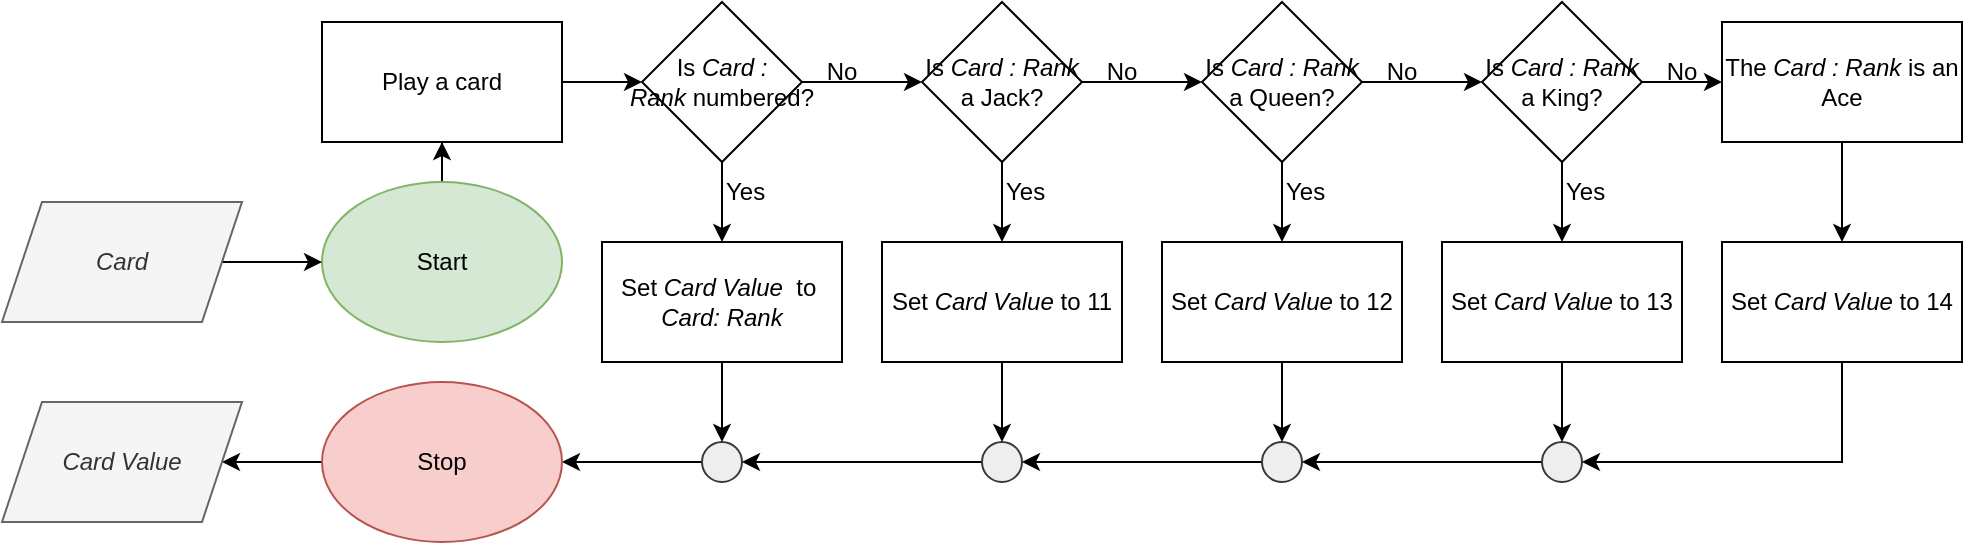 <mxfile version="23.1.0" type="github">
  <diagram name="Page-1" id="rtp6pEHmskwISwCVw-3q">
    <mxGraphModel dx="1444" dy="835" grid="1" gridSize="10" guides="1" tooltips="1" connect="1" arrows="1" fold="1" page="1" pageScale="1" pageWidth="850" pageHeight="1100" math="0" shadow="0">
      <root>
        <mxCell id="0" />
        <mxCell id="1" parent="0" />
        <mxCell id="0fqbLqXw064CDc268wIB-50" value="" style="edgeStyle=orthogonalEdgeStyle;rounded=0;orthogonalLoop=1;jettySize=auto;html=1;" edge="1" parent="1" source="0fqbLqXw064CDc268wIB-2" target="0fqbLqXw064CDc268wIB-3">
          <mxGeometry relative="1" as="geometry" />
        </mxCell>
        <mxCell id="0fqbLqXw064CDc268wIB-2" value="Start" style="ellipse;whiteSpace=wrap;html=1;fillColor=#d5e8d4;strokeColor=#82b366;" vertex="1" parent="1">
          <mxGeometry x="200" y="130" width="120" height="80" as="geometry" />
        </mxCell>
        <mxCell id="0fqbLqXw064CDc268wIB-33" style="edgeStyle=orthogonalEdgeStyle;rounded=0;orthogonalLoop=1;jettySize=auto;html=1;exitX=1;exitY=0.5;exitDx=0;exitDy=0;" edge="1" parent="1" source="0fqbLqXw064CDc268wIB-3" target="0fqbLqXw064CDc268wIB-4">
          <mxGeometry relative="1" as="geometry" />
        </mxCell>
        <mxCell id="0fqbLqXw064CDc268wIB-3" value="Play a card" style="rounded=0;whiteSpace=wrap;html=1;" vertex="1" parent="1">
          <mxGeometry x="200" y="50" width="120" height="60" as="geometry" />
        </mxCell>
        <mxCell id="0fqbLqXw064CDc268wIB-9" style="edgeStyle=orthogonalEdgeStyle;rounded=0;orthogonalLoop=1;jettySize=auto;html=1;exitX=1;exitY=0.5;exitDx=0;exitDy=0;entryX=0;entryY=0.5;entryDx=0;entryDy=0;" edge="1" parent="1" source="0fqbLqXw064CDc268wIB-4" target="0fqbLqXw064CDc268wIB-5">
          <mxGeometry relative="1" as="geometry" />
        </mxCell>
        <mxCell id="0fqbLqXw064CDc268wIB-20" style="edgeStyle=orthogonalEdgeStyle;rounded=0;orthogonalLoop=1;jettySize=auto;html=1;exitX=0.5;exitY=1;exitDx=0;exitDy=0;" edge="1" parent="1" source="0fqbLqXw064CDc268wIB-4">
          <mxGeometry relative="1" as="geometry">
            <mxPoint x="400" y="160" as="targetPoint" />
          </mxGeometry>
        </mxCell>
        <mxCell id="0fqbLqXw064CDc268wIB-4" value="Is&amp;nbsp;&lt;i style=&quot;border-color: var(--border-color);&quot;&gt;Card : Rank&lt;/i&gt;&amp;nbsp;numbered?" style="rhombus;whiteSpace=wrap;html=1;" vertex="1" parent="1">
          <mxGeometry x="360" y="40" width="80" height="80" as="geometry" />
        </mxCell>
        <mxCell id="0fqbLqXw064CDc268wIB-10" style="edgeStyle=orthogonalEdgeStyle;rounded=0;orthogonalLoop=1;jettySize=auto;html=1;exitX=1;exitY=0.5;exitDx=0;exitDy=0;entryX=0;entryY=0.5;entryDx=0;entryDy=0;" edge="1" parent="1" source="0fqbLqXw064CDc268wIB-5" target="0fqbLqXw064CDc268wIB-6">
          <mxGeometry relative="1" as="geometry" />
        </mxCell>
        <mxCell id="0fqbLqXw064CDc268wIB-21" style="edgeStyle=orthogonalEdgeStyle;rounded=0;orthogonalLoop=1;jettySize=auto;html=1;exitX=0.5;exitY=1;exitDx=0;exitDy=0;" edge="1" parent="1" source="0fqbLqXw064CDc268wIB-5">
          <mxGeometry relative="1" as="geometry">
            <mxPoint x="540" y="160" as="targetPoint" />
          </mxGeometry>
        </mxCell>
        <mxCell id="0fqbLqXw064CDc268wIB-5" value="Is &lt;i&gt;Card : Rank&lt;/i&gt;&lt;br&gt;a Jack?" style="rhombus;whiteSpace=wrap;html=1;" vertex="1" parent="1">
          <mxGeometry x="500" y="40" width="80" height="80" as="geometry" />
        </mxCell>
        <mxCell id="0fqbLqXw064CDc268wIB-11" style="edgeStyle=orthogonalEdgeStyle;rounded=0;orthogonalLoop=1;jettySize=auto;html=1;exitX=1;exitY=0.5;exitDx=0;exitDy=0;entryX=0;entryY=0.5;entryDx=0;entryDy=0;" edge="1" parent="1" source="0fqbLqXw064CDc268wIB-6" target="0fqbLqXw064CDc268wIB-7">
          <mxGeometry relative="1" as="geometry" />
        </mxCell>
        <mxCell id="0fqbLqXw064CDc268wIB-22" style="edgeStyle=orthogonalEdgeStyle;rounded=0;orthogonalLoop=1;jettySize=auto;html=1;exitX=0.5;exitY=1;exitDx=0;exitDy=0;" edge="1" parent="1" source="0fqbLqXw064CDc268wIB-6">
          <mxGeometry relative="1" as="geometry">
            <mxPoint x="680" y="160" as="targetPoint" />
          </mxGeometry>
        </mxCell>
        <mxCell id="0fqbLqXw064CDc268wIB-6" value="Is&amp;nbsp;&lt;i style=&quot;border-color: var(--border-color);&quot;&gt;Card : Rank&lt;/i&gt;&lt;br&gt;a Queen?" style="rhombus;whiteSpace=wrap;html=1;" vertex="1" parent="1">
          <mxGeometry x="640" y="40" width="80" height="80" as="geometry" />
        </mxCell>
        <mxCell id="0fqbLqXw064CDc268wIB-12" style="edgeStyle=orthogonalEdgeStyle;rounded=0;orthogonalLoop=1;jettySize=auto;html=1;exitX=1;exitY=0.5;exitDx=0;exitDy=0;" edge="1" parent="1" source="0fqbLqXw064CDc268wIB-7">
          <mxGeometry relative="1" as="geometry">
            <mxPoint x="900" y="80" as="targetPoint" />
          </mxGeometry>
        </mxCell>
        <mxCell id="0fqbLqXw064CDc268wIB-23" style="edgeStyle=orthogonalEdgeStyle;rounded=0;orthogonalLoop=1;jettySize=auto;html=1;exitX=0.5;exitY=1;exitDx=0;exitDy=0;" edge="1" parent="1" source="0fqbLqXw064CDc268wIB-7">
          <mxGeometry relative="1" as="geometry">
            <mxPoint x="820" y="160" as="targetPoint" />
          </mxGeometry>
        </mxCell>
        <mxCell id="0fqbLqXw064CDc268wIB-7" value="Is&amp;nbsp;&lt;i style=&quot;border-color: var(--border-color);&quot;&gt;Card : Rank&lt;/i&gt;&lt;br&gt;a King?" style="rhombus;whiteSpace=wrap;html=1;" vertex="1" parent="1">
          <mxGeometry x="780" y="40" width="80" height="80" as="geometry" />
        </mxCell>
        <mxCell id="0fqbLqXw064CDc268wIB-34" style="edgeStyle=orthogonalEdgeStyle;rounded=0;orthogonalLoop=1;jettySize=auto;html=1;exitX=0.5;exitY=1;exitDx=0;exitDy=0;" edge="1" parent="1" source="0fqbLqXw064CDc268wIB-51">
          <mxGeometry relative="1" as="geometry">
            <mxPoint x="960" y="160" as="targetPoint" />
            <mxPoint x="960" y="120" as="sourcePoint" />
          </mxGeometry>
        </mxCell>
        <mxCell id="0fqbLqXw064CDc268wIB-13" value="No" style="text;html=1;strokeColor=none;fillColor=none;align=center;verticalAlign=middle;whiteSpace=wrap;rounded=0;" vertex="1" parent="1">
          <mxGeometry x="430" y="60" width="60" height="30" as="geometry" />
        </mxCell>
        <mxCell id="0fqbLqXw064CDc268wIB-14" value="No" style="text;html=1;strokeColor=none;fillColor=none;align=center;verticalAlign=middle;whiteSpace=wrap;rounded=0;" vertex="1" parent="1">
          <mxGeometry x="570" y="60" width="60" height="30" as="geometry" />
        </mxCell>
        <mxCell id="0fqbLqXw064CDc268wIB-16" value="No" style="text;html=1;strokeColor=none;fillColor=none;align=center;verticalAlign=middle;whiteSpace=wrap;rounded=0;" vertex="1" parent="1">
          <mxGeometry x="710" y="60" width="60" height="30" as="geometry" />
        </mxCell>
        <mxCell id="0fqbLqXw064CDc268wIB-17" value="No" style="text;html=1;strokeColor=none;fillColor=none;align=center;verticalAlign=middle;whiteSpace=wrap;rounded=0;" vertex="1" parent="1">
          <mxGeometry x="850" y="60" width="60" height="30" as="geometry" />
        </mxCell>
        <mxCell id="0fqbLqXw064CDc268wIB-58" style="edgeStyle=orthogonalEdgeStyle;rounded=0;orthogonalLoop=1;jettySize=auto;html=1;exitX=0;exitY=0.5;exitDx=0;exitDy=0;entryX=1;entryY=0.5;entryDx=0;entryDy=0;" edge="1" parent="1" source="0fqbLqXw064CDc268wIB-25">
          <mxGeometry relative="1" as="geometry">
            <mxPoint x="320" y="270" as="targetPoint" />
          </mxGeometry>
        </mxCell>
        <mxCell id="0fqbLqXw064CDc268wIB-25" value="" style="ellipse;whiteSpace=wrap;html=1;aspect=fixed;fillColor=#eeeeee;strokeColor=#36393d;" vertex="1" parent="1">
          <mxGeometry x="390" y="260" width="20" height="20" as="geometry" />
        </mxCell>
        <mxCell id="0fqbLqXw064CDc268wIB-57" style="edgeStyle=orthogonalEdgeStyle;rounded=0;orthogonalLoop=1;jettySize=auto;html=1;exitX=0;exitY=0.5;exitDx=0;exitDy=0;entryX=1;entryY=0.5;entryDx=0;entryDy=0;" edge="1" parent="1" source="0fqbLqXw064CDc268wIB-27" target="0fqbLqXw064CDc268wIB-25">
          <mxGeometry relative="1" as="geometry" />
        </mxCell>
        <mxCell id="0fqbLqXw064CDc268wIB-27" value="" style="ellipse;whiteSpace=wrap;html=1;aspect=fixed;fillColor=#eeeeee;strokeColor=#36393d;" vertex="1" parent="1">
          <mxGeometry x="530" y="260" width="20" height="20" as="geometry" />
        </mxCell>
        <mxCell id="0fqbLqXw064CDc268wIB-56" style="edgeStyle=orthogonalEdgeStyle;rounded=0;orthogonalLoop=1;jettySize=auto;html=1;exitX=0;exitY=0.5;exitDx=0;exitDy=0;entryX=1;entryY=0.5;entryDx=0;entryDy=0;" edge="1" parent="1" source="0fqbLqXw064CDc268wIB-28" target="0fqbLqXw064CDc268wIB-27">
          <mxGeometry relative="1" as="geometry" />
        </mxCell>
        <mxCell id="0fqbLqXw064CDc268wIB-28" value="" style="ellipse;whiteSpace=wrap;html=1;aspect=fixed;fillColor=#eeeeee;strokeColor=#36393d;" vertex="1" parent="1">
          <mxGeometry x="670" y="260" width="20" height="20" as="geometry" />
        </mxCell>
        <mxCell id="0fqbLqXw064CDc268wIB-55" style="edgeStyle=orthogonalEdgeStyle;rounded=0;orthogonalLoop=1;jettySize=auto;html=1;entryX=1;entryY=0.5;entryDx=0;entryDy=0;" edge="1" parent="1" source="0fqbLqXw064CDc268wIB-29" target="0fqbLqXw064CDc268wIB-28">
          <mxGeometry relative="1" as="geometry" />
        </mxCell>
        <mxCell id="0fqbLqXw064CDc268wIB-29" value="" style="ellipse;whiteSpace=wrap;html=1;aspect=fixed;fillColor=#eeeeee;strokeColor=#36393d;" vertex="1" parent="1">
          <mxGeometry x="810" y="260" width="20" height="20" as="geometry" />
        </mxCell>
        <mxCell id="0fqbLqXw064CDc268wIB-40" value="" style="edgeStyle=orthogonalEdgeStyle;rounded=0;orthogonalLoop=1;jettySize=auto;html=1;" edge="1" parent="1" source="0fqbLqXw064CDc268wIB-35" target="0fqbLqXw064CDc268wIB-25">
          <mxGeometry relative="1" as="geometry" />
        </mxCell>
        <mxCell id="0fqbLqXw064CDc268wIB-35" value="Set &lt;i&gt;Card Value&lt;/i&gt;&amp;nbsp; to&amp;nbsp; &lt;i&gt;Card: Rank&lt;/i&gt;" style="rounded=0;whiteSpace=wrap;html=1;" vertex="1" parent="1">
          <mxGeometry x="340" y="160" width="120" height="60" as="geometry" />
        </mxCell>
        <mxCell id="0fqbLqXw064CDc268wIB-41" value="" style="edgeStyle=orthogonalEdgeStyle;rounded=0;orthogonalLoop=1;jettySize=auto;html=1;" edge="1" parent="1" source="0fqbLqXw064CDc268wIB-36" target="0fqbLqXw064CDc268wIB-27">
          <mxGeometry relative="1" as="geometry" />
        </mxCell>
        <mxCell id="0fqbLqXw064CDc268wIB-36" value="Set &lt;i&gt;Card Value&lt;/i&gt;&amp;nbsp;to 11" style="rounded=0;whiteSpace=wrap;html=1;" vertex="1" parent="1">
          <mxGeometry x="480" y="160" width="120" height="60" as="geometry" />
        </mxCell>
        <mxCell id="0fqbLqXw064CDc268wIB-42" value="" style="edgeStyle=orthogonalEdgeStyle;rounded=0;orthogonalLoop=1;jettySize=auto;html=1;" edge="1" parent="1" source="0fqbLqXw064CDc268wIB-37" target="0fqbLqXw064CDc268wIB-28">
          <mxGeometry relative="1" as="geometry" />
        </mxCell>
        <mxCell id="0fqbLqXw064CDc268wIB-37" value="Set&amp;nbsp;&lt;i style=&quot;border-color: var(--border-color);&quot;&gt;Card Value&lt;/i&gt;&amp;nbsp;to 12" style="rounded=0;whiteSpace=wrap;html=1;" vertex="1" parent="1">
          <mxGeometry x="620" y="160" width="120" height="60" as="geometry" />
        </mxCell>
        <mxCell id="0fqbLqXw064CDc268wIB-43" value="" style="edgeStyle=orthogonalEdgeStyle;rounded=0;orthogonalLoop=1;jettySize=auto;html=1;" edge="1" parent="1" source="0fqbLqXw064CDc268wIB-38" target="0fqbLqXw064CDc268wIB-29">
          <mxGeometry relative="1" as="geometry" />
        </mxCell>
        <mxCell id="0fqbLqXw064CDc268wIB-38" value="Set&amp;nbsp;&lt;i style=&quot;border-color: var(--border-color);&quot;&gt;Card Value&lt;/i&gt;&amp;nbsp;to 13" style="rounded=0;whiteSpace=wrap;html=1;" vertex="1" parent="1">
          <mxGeometry x="760" y="160" width="120" height="60" as="geometry" />
        </mxCell>
        <mxCell id="0fqbLqXw064CDc268wIB-44" value="" style="edgeStyle=orthogonalEdgeStyle;rounded=0;orthogonalLoop=1;jettySize=auto;html=1;entryX=1;entryY=0.5;entryDx=0;entryDy=0;" edge="1" parent="1" source="0fqbLqXw064CDc268wIB-39" target="0fqbLqXw064CDc268wIB-29">
          <mxGeometry relative="1" as="geometry">
            <mxPoint x="960" y="260" as="targetPoint" />
            <Array as="points">
              <mxPoint x="960" y="270" />
            </Array>
          </mxGeometry>
        </mxCell>
        <mxCell id="0fqbLqXw064CDc268wIB-39" value="Set&amp;nbsp;&lt;i style=&quot;border-color: var(--border-color);&quot;&gt;Card Value&lt;/i&gt;&amp;nbsp;to 14" style="rounded=0;whiteSpace=wrap;html=1;" vertex="1" parent="1">
          <mxGeometry x="900" y="160" width="120" height="60" as="geometry" />
        </mxCell>
        <mxCell id="0fqbLqXw064CDc268wIB-45" value="Yes" style="text;html=1;strokeColor=none;fillColor=none;align=left;verticalAlign=middle;whiteSpace=wrap;rounded=0;" vertex="1" parent="1">
          <mxGeometry x="400" y="120" width="60" height="30" as="geometry" />
        </mxCell>
        <mxCell id="0fqbLqXw064CDc268wIB-46" value="Yes" style="text;html=1;strokeColor=none;fillColor=none;align=left;verticalAlign=middle;whiteSpace=wrap;rounded=0;" vertex="1" parent="1">
          <mxGeometry x="540" y="120" width="60" height="30" as="geometry" />
        </mxCell>
        <mxCell id="0fqbLqXw064CDc268wIB-47" value="Yes" style="text;html=1;strokeColor=none;fillColor=none;align=left;verticalAlign=middle;whiteSpace=wrap;rounded=0;" vertex="1" parent="1">
          <mxGeometry x="680" y="120" width="60" height="30" as="geometry" />
        </mxCell>
        <mxCell id="0fqbLqXw064CDc268wIB-48" value="Yes" style="text;html=1;strokeColor=none;fillColor=none;align=left;verticalAlign=middle;whiteSpace=wrap;rounded=0;" vertex="1" parent="1">
          <mxGeometry x="820" y="120" width="60" height="30" as="geometry" />
        </mxCell>
        <mxCell id="0fqbLqXw064CDc268wIB-51" value="The&amp;nbsp;&lt;i style=&quot;border-color: var(--border-color);&quot;&gt;Card : Rank&amp;nbsp;&lt;/i&gt;is an Ace" style="rounded=0;whiteSpace=wrap;html=1;" vertex="1" parent="1">
          <mxGeometry x="900" y="50" width="120" height="60" as="geometry" />
        </mxCell>
        <mxCell id="0fqbLqXw064CDc268wIB-61" value="" style="edgeStyle=orthogonalEdgeStyle;rounded=0;orthogonalLoop=1;jettySize=auto;html=1;" edge="1" parent="1" source="0fqbLqXw064CDc268wIB-59" target="0fqbLqXw064CDc268wIB-60">
          <mxGeometry relative="1" as="geometry" />
        </mxCell>
        <mxCell id="0fqbLqXw064CDc268wIB-59" value="Stop" style="ellipse;whiteSpace=wrap;html=1;fillColor=#f8cecc;strokeColor=#b85450;" vertex="1" parent="1">
          <mxGeometry x="200" y="230" width="120" height="80" as="geometry" />
        </mxCell>
        <mxCell id="0fqbLqXw064CDc268wIB-60" value="&lt;i&gt;Card Value&lt;/i&gt;" style="shape=parallelogram;perimeter=parallelogramPerimeter;whiteSpace=wrap;html=1;fixedSize=1;fillColor=#f5f5f5;fontColor=#333333;strokeColor=#666666;" vertex="1" parent="1">
          <mxGeometry x="40" y="240" width="120" height="60" as="geometry" />
        </mxCell>
        <mxCell id="0fqbLqXw064CDc268wIB-63" value="" style="edgeStyle=orthogonalEdgeStyle;rounded=0;orthogonalLoop=1;jettySize=auto;html=1;" edge="1" parent="1" source="0fqbLqXw064CDc268wIB-62" target="0fqbLqXw064CDc268wIB-2">
          <mxGeometry relative="1" as="geometry" />
        </mxCell>
        <mxCell id="0fqbLqXw064CDc268wIB-62" value="&lt;i&gt;Card&lt;/i&gt;" style="shape=parallelogram;perimeter=parallelogramPerimeter;whiteSpace=wrap;html=1;fixedSize=1;fillColor=#f5f5f5;fontColor=#333333;strokeColor=#666666;" vertex="1" parent="1">
          <mxGeometry x="40" y="140" width="120" height="60" as="geometry" />
        </mxCell>
      </root>
    </mxGraphModel>
  </diagram>
</mxfile>
